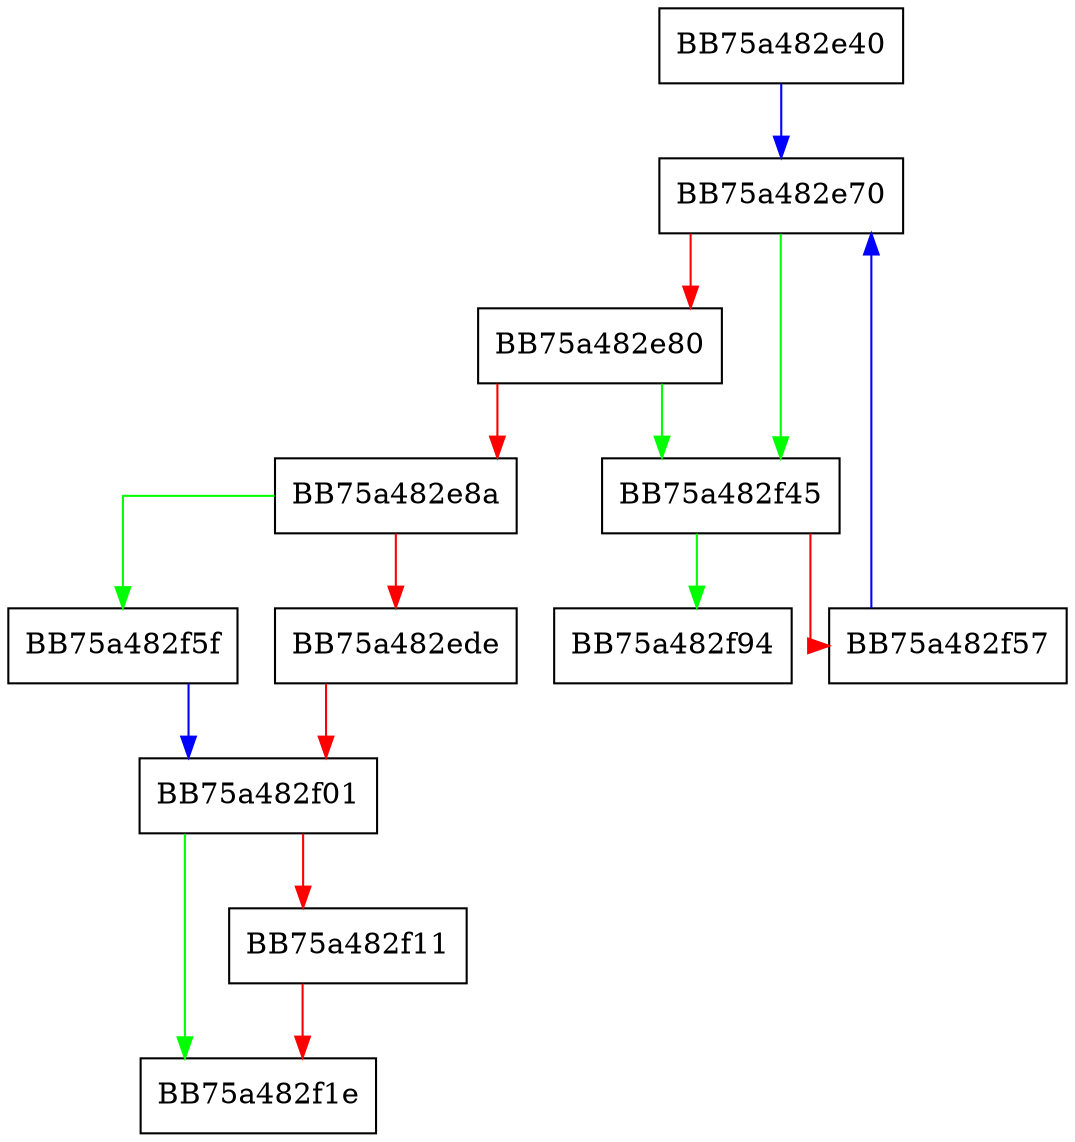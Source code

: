 digraph _Growmap {
  node [shape="box"];
  graph [splines=ortho];
  BB75a482e40 -> BB75a482e70 [color="blue"];
  BB75a482e70 -> BB75a482f45 [color="green"];
  BB75a482e70 -> BB75a482e80 [color="red"];
  BB75a482e80 -> BB75a482f45 [color="green"];
  BB75a482e80 -> BB75a482e8a [color="red"];
  BB75a482e8a -> BB75a482f5f [color="green"];
  BB75a482e8a -> BB75a482ede [color="red"];
  BB75a482ede -> BB75a482f01 [color="red"];
  BB75a482f01 -> BB75a482f1e [color="green"];
  BB75a482f01 -> BB75a482f11 [color="red"];
  BB75a482f11 -> BB75a482f1e [color="red"];
  BB75a482f45 -> BB75a482f94 [color="green"];
  BB75a482f45 -> BB75a482f57 [color="red"];
  BB75a482f57 -> BB75a482e70 [color="blue"];
  BB75a482f5f -> BB75a482f01 [color="blue"];
}